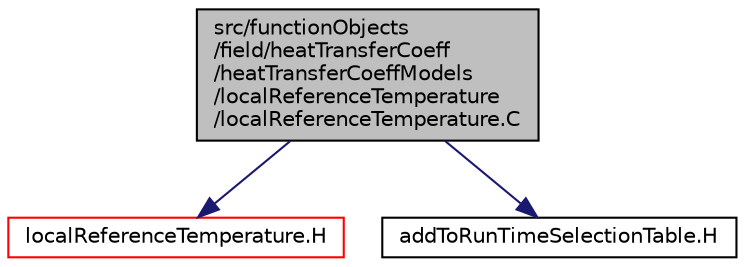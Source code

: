digraph "src/functionObjects/field/heatTransferCoeff/heatTransferCoeffModels/localReferenceTemperature/localReferenceTemperature.C"
{
  bgcolor="transparent";
  edge [fontname="Helvetica",fontsize="10",labelfontname="Helvetica",labelfontsize="10"];
  node [fontname="Helvetica",fontsize="10",shape=record];
  Node1 [label="src/functionObjects\l/field/heatTransferCoeff\l/heatTransferCoeffModels\l/localReferenceTemperature\l/localReferenceTemperature.C",height=0.2,width=0.4,color="black", fillcolor="grey75", style="filled" fontcolor="black"];
  Node1 -> Node2 [color="midnightblue",fontsize="10",style="solid",fontname="Helvetica"];
  Node2 [label="localReferenceTemperature.H",height=0.2,width=0.4,color="red",URL="$localReferenceTemperature_8H.html"];
  Node1 -> Node3 [color="midnightblue",fontsize="10",style="solid",fontname="Helvetica"];
  Node3 [label="addToRunTimeSelectionTable.H",height=0.2,width=0.4,color="black",URL="$addToRunTimeSelectionTable_8H.html",tooltip="Macros for easy insertion into run-time selection tables. "];
}
